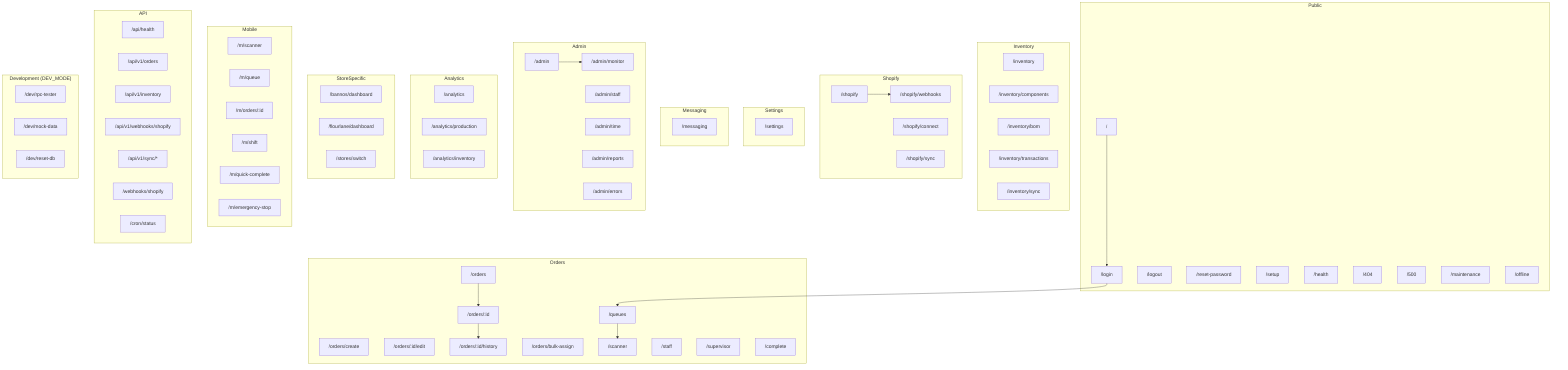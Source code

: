 flowchart TB
  subgraph Public
    root["/"]
    login["/login"]
    logout["/logout"]
    reset["/reset-password"]
    setup["/setup"]
    health["/health"]
    e404["/404"]
    e500["/500"]
    maint["/maintenance"]
    offline["/offline"]
  end

  subgraph Orders
    orders["/orders"]
    ordersCreate["/orders/create"]
    orderId["/orders/:id"]
    orderEdit["/orders/:id/edit"]
    orderHist["/orders/:id/history"]
    bulkAssign["/orders/bulk-assign"]
    queues["/queues"]
    scanner["/scanner"]
    staff["/staff"]
    supervisor["/supervisor"]
    complete["/complete"]
  end

  subgraph Inventory
    inv["/inventory"]
    invComp["/inventory/components"]
    invBom["/inventory/bom"]
    invTxn["/inventory/transactions"]
    invSync["/inventory/sync"]
  end

  subgraph Shopify
    shop["/shopify"]
    shopConn["/shopify/connect"]
    shopSync["/shopify/sync"]
    shopHooks["/shopify/webhooks"]
  end

  subgraph Settings
    settings["/settings"]
  end

  subgraph Messaging
    msg["/messaging"]
  end

  subgraph Admin
    admin["/admin"]
    adminStaff["/admin/staff"]
    adminTime["/admin/time"]
    adminReports["/admin/reports"]
    adminErrors["/admin/errors"]
    adminMonitor["/admin/monitor"]
  end

  subgraph Analytics
    analytics["/analytics"]
    prodAn["/analytics/production"]
    invAn["/analytics/inventory"]
  end

  subgraph StoreSpecific
    bannosDash["/bannos/dashboard"]
    flourDash["/flourlane/dashboard"]
    storeSwitch["/stores/switch"]
  end

  subgraph Mobile
    mScan["/m/scanner"]
    mQueue["/m/queue"]
    mOrder["/m/orders/:id"]
    mShift["/m/shift"]
    mQuick["/m/quick-complete"]
    mStop["/m/emergency-stop"]
  end

  subgraph API
    apiHealth["/api/health"]
    apiOrders["/api/v1/orders"]
    apiInv["/api/v1/inventory"]
    apiHooks["/api/v1/webhooks/shopify"]
    apiSync["/api/v1/sync/*"]
    publicHook["/webhooks/shopify"]
    cron["/cron/status"]
  end

  subgraph DevOnly["Development (DEV_MODE)"]
    rpcTest["/dev/rpc-tester"]
    mockData["/dev/mock-data"]
    resetDb["/dev/reset-db"]
  end

  %% simple nav relations
  root --> login
  login --> queues
  queues --> scanner
  orders --> orderId --> orderHist
  admin --> adminMonitor
  shop --> shopHooks